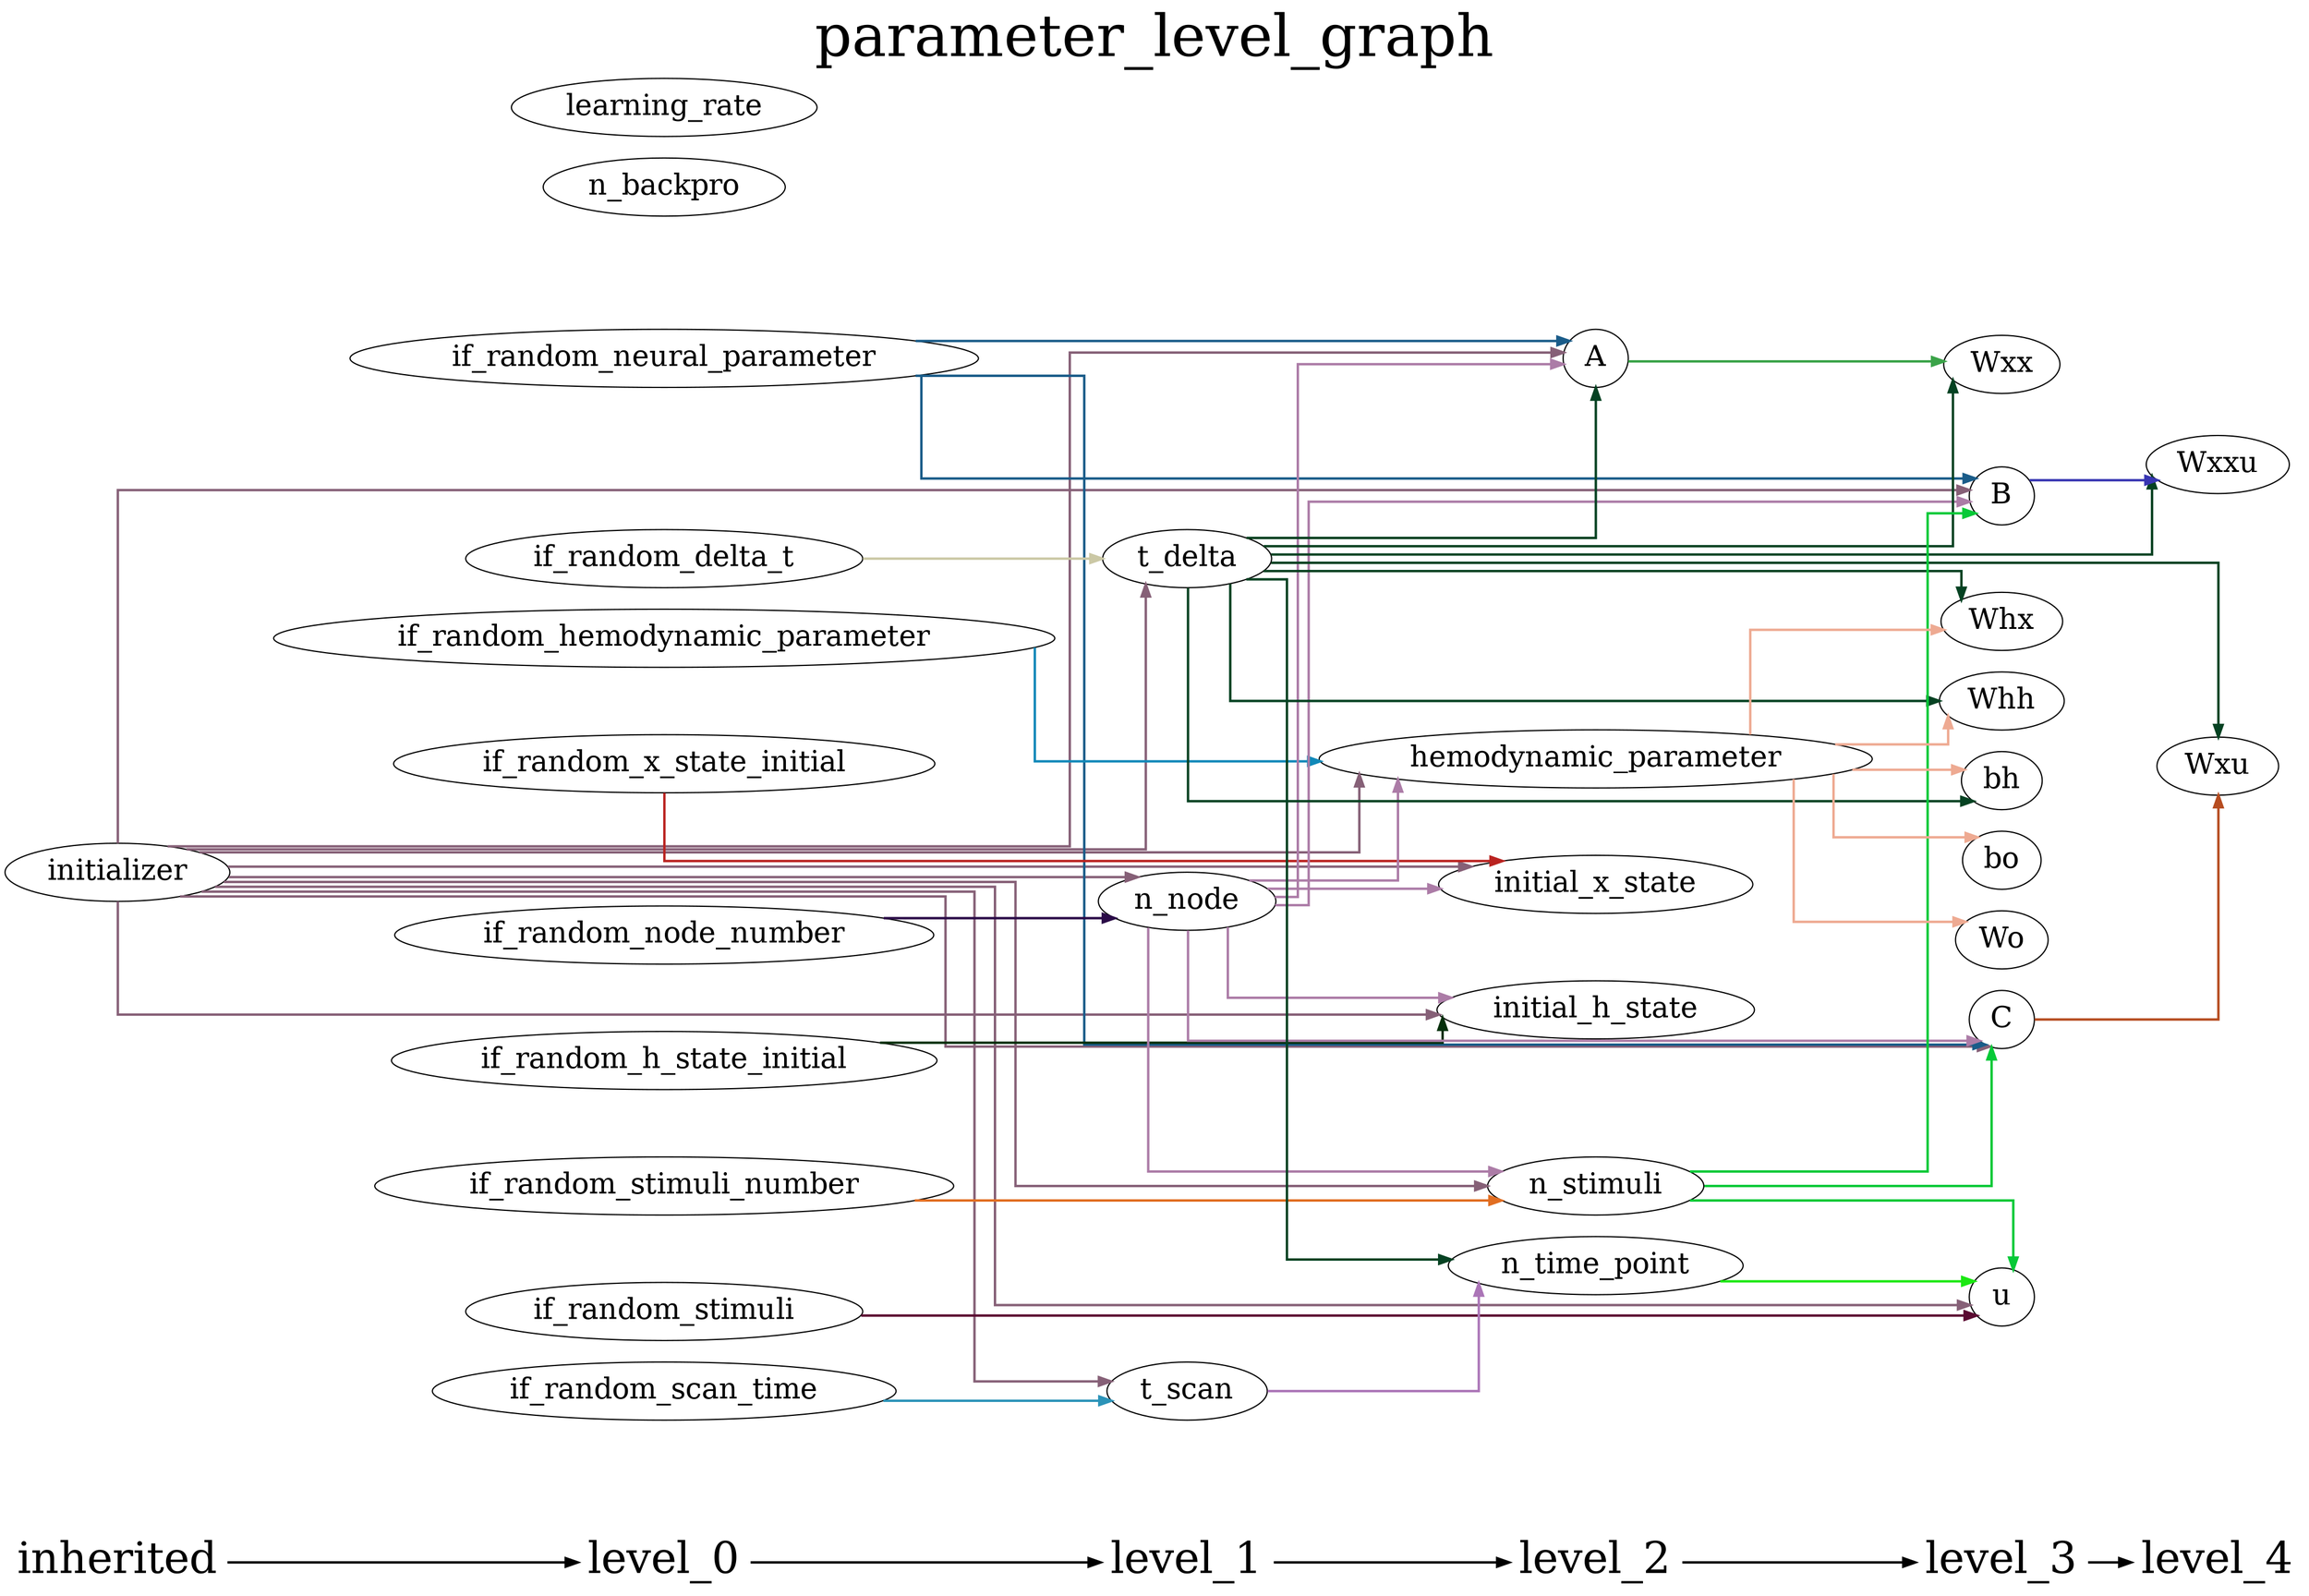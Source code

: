 digraph G {
          splines=ortho;
          fontsize = 48;
          rankdir = "LR";
          node[fontsize=24];
          edge[penwidth=2];
          {
          node [shape=plaintext fontsize=36];
          inherited -> 
          level_0 -> 
          level_1 -> 
          level_2 -> 
          level_3 -> 
          level_4
          }
          {rank = same;
          inherited;
          initializer;
          }
          {rank = same;
          level_0;
          if_random_neural_parameter;
          if_random_hemodynamic_parameter;
          if_random_x_state_initial;
          if_random_h_state_initial;
          if_random_stimuli;
          if_random_node_number;
          if_random_stimuli_number;
          if_random_delta_t;
          if_random_scan_time;
          n_backpro;
          learning_rate;
          }
          {rank = same;
          level_1;
          n_node;
          t_delta;
          t_scan;
          }
          {rank = same;
          level_2;
          n_time_point;
          n_stimuli;
          A;
          hemodynamic_parameter;
          initial_x_state;
          initial_h_state;
          }
          {rank = same;
          level_3;
          u;
          B;
          C;
          Wxx;
          Whx;
          Whh;
          bh;
          Wo;
          bo;
          }
          {rank = same;
          level_4;
          Wxxu;
          Wxu;
          }
          Wxu ;
          Wxx ;
          Whh ;
          Wxxu ;
          n_node -> initial_h_state [color="#AC7CA7"];
          n_node -> B [color="#AC7CA7"];
          n_node -> n_stimuli [color="#AC7CA7"];
          n_node -> C [color="#AC7CA7"];
          n_node -> hemodynamic_parameter [color="#AC7CA7"];
          n_node -> initial_x_state [color="#AC7CA7"];
          n_node -> A [color="#AC7CA7"];
          if_random_stimuli_number -> n_stimuli [color="#E16E22"];
          bh ;
          if_random_stimuli -> u [color="#5B0A31"];
          if_random_scan_time -> t_scan [color="#2B93B8"];
          n_time_point -> u [color="#1BE812"];
          t_delta -> bh [color="#054222"];
          t_delta -> Wxxu [color="#054222"];
          t_delta -> Wxx [color="#054222"];
          t_delta -> Wxu [color="#054222"];
          t_delta -> Whh [color="#054222"];
          t_delta -> Whx [color="#054222"];
          t_delta -> n_time_point [color="#054222"];
          t_delta -> A [color="#054222"];
          initial_h_state ;
          B -> Wxxu [color="#3735B2"];
          bo ;
          u ;
          n_stimuli -> B [color="#06C937"];
          n_stimuli -> u [color="#06C937"];
          n_stimuli -> C [color="#06C937"];
          Wo ;
          if_random_delta_t -> t_delta [color="#CBC8A5"];
          Whx ;
          C -> Wxu [color="#B64C20"];
          learning_rate ;
          if_random_h_state_initial -> initial_h_state [color="#05300C"];
          if_random_x_state_initial -> initial_x_state [color="#BA2320"];
          hemodynamic_parameter -> bh [color="#EEAA92"];
          hemodynamic_parameter -> Wo [color="#EEAA92"];
          hemodynamic_parameter -> bo [color="#EEAA92"];
          hemodynamic_parameter -> Whh [color="#EEAA92"];
          hemodynamic_parameter -> Whx [color="#EEAA92"];
          initial_x_state ;
          if_random_neural_parameter -> B [color="#1A5C89"];
          if_random_neural_parameter -> C [color="#1A5C89"];
          if_random_neural_parameter -> A [color="#1A5C89"];
          if_random_hemodynamic_parameter -> hemodynamic_parameter [color="#1088B8"];
          initializer -> n_node [color="#866077"];
          initializer -> t_delta [color="#866077"];
          initializer -> initial_h_state [color="#866077"];
          initializer -> B [color="#866077"];
          initializer -> u [color="#866077"];
          initializer -> n_stimuli [color="#866077"];
          initializer -> t_scan [color="#866077"];
          initializer -> C [color="#866077"];
          initializer -> hemodynamic_parameter [color="#866077"];
          initializer -> initial_x_state [color="#866077"];
          initializer -> A [color="#866077"];
          t_scan -> n_time_point [color="#AB75B7"];
          A -> Wxx [color="#3AA348"];
          n_backpro ;
          if_random_node_number -> n_node [color="#2A0B47"];
          labelloc = "t";
          label = "parameter_level_graph";
}